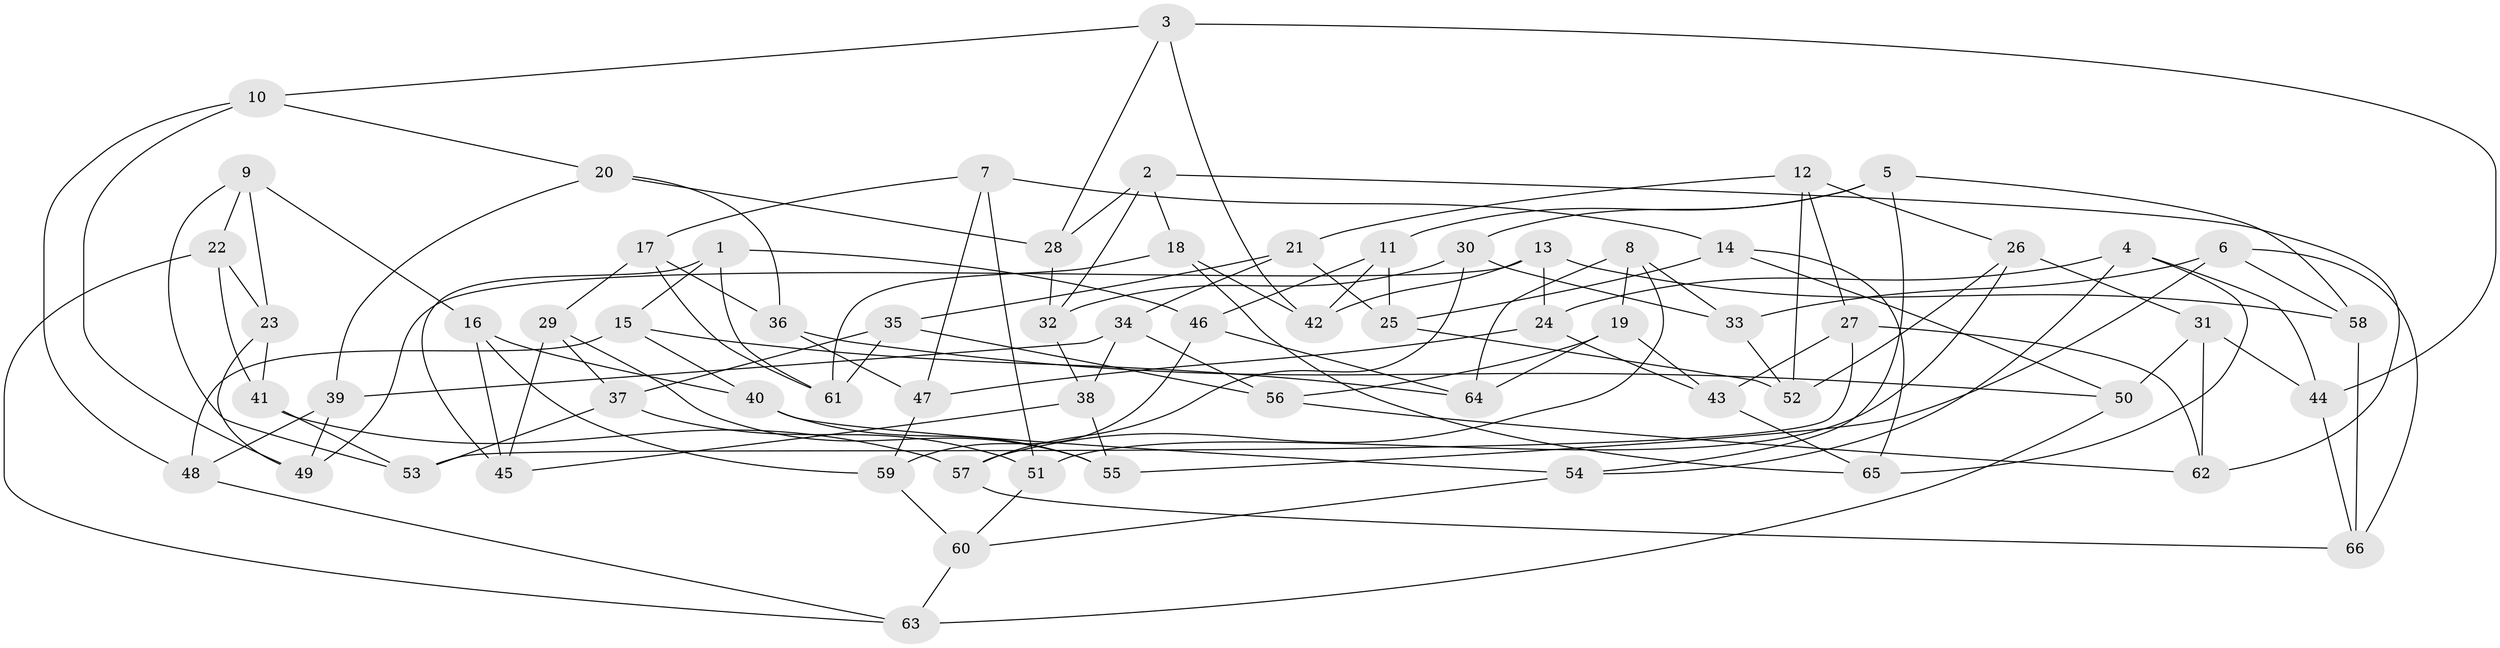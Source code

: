 // coarse degree distribution, {4: 0.8333333333333334, 9: 0.08333333333333333, 8: 0.020833333333333332, 3: 0.041666666666666664, 2: 0.020833333333333332}
// Generated by graph-tools (version 1.1) at 2025/53/03/04/25 22:53:42]
// undirected, 66 vertices, 132 edges
graph export_dot {
  node [color=gray90,style=filled];
  1;
  2;
  3;
  4;
  5;
  6;
  7;
  8;
  9;
  10;
  11;
  12;
  13;
  14;
  15;
  16;
  17;
  18;
  19;
  20;
  21;
  22;
  23;
  24;
  25;
  26;
  27;
  28;
  29;
  30;
  31;
  32;
  33;
  34;
  35;
  36;
  37;
  38;
  39;
  40;
  41;
  42;
  43;
  44;
  45;
  46;
  47;
  48;
  49;
  50;
  51;
  52;
  53;
  54;
  55;
  56;
  57;
  58;
  59;
  60;
  61;
  62;
  63;
  64;
  65;
  66;
  1 -- 45;
  1 -- 46;
  1 -- 61;
  1 -- 15;
  2 -- 32;
  2 -- 18;
  2 -- 62;
  2 -- 28;
  3 -- 10;
  3 -- 44;
  3 -- 42;
  3 -- 28;
  4 -- 44;
  4 -- 54;
  4 -- 24;
  4 -- 65;
  5 -- 54;
  5 -- 30;
  5 -- 11;
  5 -- 58;
  6 -- 58;
  6 -- 33;
  6 -- 55;
  6 -- 66;
  7 -- 14;
  7 -- 47;
  7 -- 17;
  7 -- 51;
  8 -- 33;
  8 -- 19;
  8 -- 64;
  8 -- 57;
  9 -- 22;
  9 -- 53;
  9 -- 23;
  9 -- 16;
  10 -- 48;
  10 -- 20;
  10 -- 49;
  11 -- 46;
  11 -- 42;
  11 -- 25;
  12 -- 26;
  12 -- 52;
  12 -- 27;
  12 -- 21;
  13 -- 49;
  13 -- 42;
  13 -- 58;
  13 -- 24;
  14 -- 50;
  14 -- 65;
  14 -- 25;
  15 -- 40;
  15 -- 48;
  15 -- 64;
  16 -- 59;
  16 -- 40;
  16 -- 45;
  17 -- 61;
  17 -- 36;
  17 -- 29;
  18 -- 65;
  18 -- 61;
  18 -- 42;
  19 -- 43;
  19 -- 56;
  19 -- 64;
  20 -- 36;
  20 -- 28;
  20 -- 39;
  21 -- 34;
  21 -- 25;
  21 -- 35;
  22 -- 63;
  22 -- 23;
  22 -- 41;
  23 -- 49;
  23 -- 41;
  24 -- 43;
  24 -- 47;
  25 -- 52;
  26 -- 51;
  26 -- 31;
  26 -- 52;
  27 -- 53;
  27 -- 43;
  27 -- 62;
  28 -- 32;
  29 -- 55;
  29 -- 37;
  29 -- 45;
  30 -- 33;
  30 -- 32;
  30 -- 57;
  31 -- 44;
  31 -- 50;
  31 -- 62;
  32 -- 38;
  33 -- 52;
  34 -- 56;
  34 -- 38;
  34 -- 39;
  35 -- 37;
  35 -- 56;
  35 -- 61;
  36 -- 47;
  36 -- 50;
  37 -- 51;
  37 -- 53;
  38 -- 55;
  38 -- 45;
  39 -- 48;
  39 -- 49;
  40 -- 55;
  40 -- 54;
  41 -- 53;
  41 -- 57;
  43 -- 65;
  44 -- 66;
  46 -- 59;
  46 -- 64;
  47 -- 59;
  48 -- 63;
  50 -- 63;
  51 -- 60;
  54 -- 60;
  56 -- 62;
  57 -- 66;
  58 -- 66;
  59 -- 60;
  60 -- 63;
}
